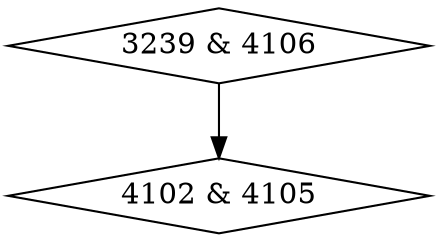 digraph {
0 [label = "3239 & 4106", shape = diamond];
1 [label = "4102 & 4105", shape = diamond];
0->1;
}
